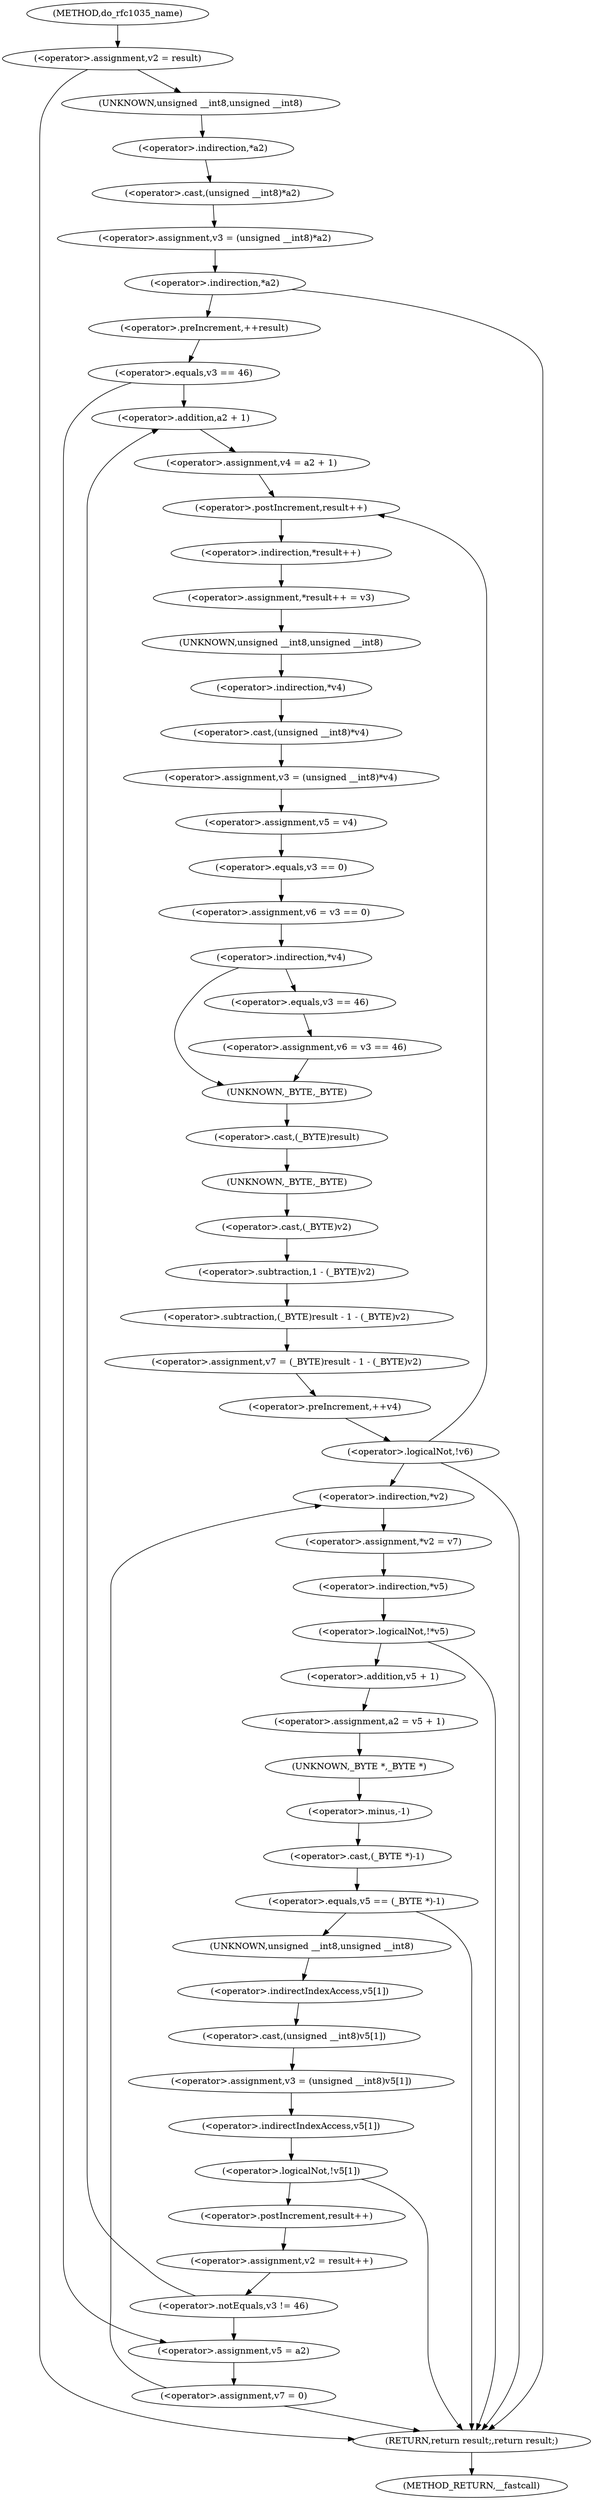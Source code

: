 digraph do_rfc1035_name {  
"1000117" [label = "(<operator>.assignment,v2 = result)" ]
"1000123" [label = "(<operator>.assignment,v3 = (unsigned __int8)*a2)" ]
"1000125" [label = "(<operator>.cast,(unsigned __int8)*a2)" ]
"1000126" [label = "(UNKNOWN,unsigned __int8,unsigned __int8)" ]
"1000127" [label = "(<operator>.indirection,*a2)" ]
"1000130" [label = "(<operator>.indirection,*a2)" ]
"1000133" [label = "(<operator>.preIncrement,++result)" ]
"1000136" [label = "(<operator>.equals,v3 == 46)" ]
"1000141" [label = "(<operator>.assignment,v4 = a2 + 1)" ]
"1000143" [label = "(<operator>.addition,a2 + 1)" ]
"1000148" [label = "(<operator>.assignment,*result++ = v3)" ]
"1000149" [label = "(<operator>.indirection,*result++)" ]
"1000150" [label = "(<operator>.postIncrement,result++)" ]
"1000153" [label = "(<operator>.assignment,v3 = (unsigned __int8)*v4)" ]
"1000155" [label = "(<operator>.cast,(unsigned __int8)*v4)" ]
"1000156" [label = "(UNKNOWN,unsigned __int8,unsigned __int8)" ]
"1000157" [label = "(<operator>.indirection,*v4)" ]
"1000159" [label = "(<operator>.assignment,v5 = v4)" ]
"1000162" [label = "(<operator>.assignment,v6 = v3 == 0)" ]
"1000164" [label = "(<operator>.equals,v3 == 0)" ]
"1000168" [label = "(<operator>.indirection,*v4)" ]
"1000170" [label = "(<operator>.assignment,v6 = v3 == 46)" ]
"1000172" [label = "(<operator>.equals,v3 == 46)" ]
"1000175" [label = "(<operator>.assignment,v7 = (_BYTE)result - 1 - (_BYTE)v2)" ]
"1000177" [label = "(<operator>.subtraction,(_BYTE)result - 1 - (_BYTE)v2)" ]
"1000178" [label = "(<operator>.cast,(_BYTE)result)" ]
"1000179" [label = "(UNKNOWN,_BYTE,_BYTE)" ]
"1000181" [label = "(<operator>.subtraction,1 - (_BYTE)v2)" ]
"1000183" [label = "(<operator>.cast,(_BYTE)v2)" ]
"1000184" [label = "(UNKNOWN,_BYTE,_BYTE)" ]
"1000186" [label = "(<operator>.preIncrement,++v4)" ]
"1000188" [label = "(<operator>.logicalNot,!v6)" ]
"1000193" [label = "(<operator>.assignment,*v2 = v7)" ]
"1000194" [label = "(<operator>.indirection,*v2)" ]
"1000198" [label = "(<operator>.logicalNot,!*v5)" ]
"1000199" [label = "(<operator>.indirection,*v5)" ]
"1000202" [label = "(<operator>.assignment,a2 = v5 + 1)" ]
"1000204" [label = "(<operator>.addition,v5 + 1)" ]
"1000208" [label = "(<operator>.equals,v5 == (_BYTE *)-1)" ]
"1000210" [label = "(<operator>.cast,(_BYTE *)-1)" ]
"1000211" [label = "(UNKNOWN,_BYTE *,_BYTE *)" ]
"1000212" [label = "(<operator>.minus,-1)" ]
"1000215" [label = "(<operator>.assignment,v3 = (unsigned __int8)v5[1])" ]
"1000217" [label = "(<operator>.cast,(unsigned __int8)v5[1])" ]
"1000218" [label = "(UNKNOWN,unsigned __int8,unsigned __int8)" ]
"1000219" [label = "(<operator>.indirectIndexAccess,v5[1])" ]
"1000223" [label = "(<operator>.logicalNot,!v5[1])" ]
"1000224" [label = "(<operator>.indirectIndexAccess,v5[1])" ]
"1000228" [label = "(<operator>.assignment,v2 = result++)" ]
"1000230" [label = "(<operator>.postIncrement,result++)" ]
"1000233" [label = "(<operator>.notEquals,v3 != 46)" ]
"1000238" [label = "(<operator>.assignment,v5 = a2)" ]
"1000241" [label = "(<operator>.assignment,v7 = 0)" ]
"1000244" [label = "(RETURN,return result;,return result;)" ]
"1000107" [label = "(METHOD,do_rfc1035_name)" ]
"1000246" [label = "(METHOD_RETURN,__fastcall)" ]
  "1000117" -> "1000126" 
  "1000117" -> "1000244" 
  "1000123" -> "1000130" 
  "1000125" -> "1000123" 
  "1000126" -> "1000127" 
  "1000127" -> "1000125" 
  "1000130" -> "1000133" 
  "1000130" -> "1000244" 
  "1000133" -> "1000136" 
  "1000136" -> "1000238" 
  "1000136" -> "1000143" 
  "1000141" -> "1000150" 
  "1000143" -> "1000141" 
  "1000148" -> "1000156" 
  "1000149" -> "1000148" 
  "1000150" -> "1000149" 
  "1000153" -> "1000159" 
  "1000155" -> "1000153" 
  "1000156" -> "1000157" 
  "1000157" -> "1000155" 
  "1000159" -> "1000164" 
  "1000162" -> "1000168" 
  "1000164" -> "1000162" 
  "1000168" -> "1000172" 
  "1000168" -> "1000179" 
  "1000170" -> "1000179" 
  "1000172" -> "1000170" 
  "1000175" -> "1000186" 
  "1000177" -> "1000175" 
  "1000178" -> "1000184" 
  "1000179" -> "1000178" 
  "1000181" -> "1000177" 
  "1000183" -> "1000181" 
  "1000184" -> "1000183" 
  "1000186" -> "1000188" 
  "1000188" -> "1000150" 
  "1000188" -> "1000194" 
  "1000188" -> "1000244" 
  "1000193" -> "1000199" 
  "1000194" -> "1000193" 
  "1000198" -> "1000244" 
  "1000198" -> "1000204" 
  "1000199" -> "1000198" 
  "1000202" -> "1000211" 
  "1000204" -> "1000202" 
  "1000208" -> "1000244" 
  "1000208" -> "1000218" 
  "1000210" -> "1000208" 
  "1000211" -> "1000212" 
  "1000212" -> "1000210" 
  "1000215" -> "1000224" 
  "1000217" -> "1000215" 
  "1000218" -> "1000219" 
  "1000219" -> "1000217" 
  "1000223" -> "1000244" 
  "1000223" -> "1000230" 
  "1000224" -> "1000223" 
  "1000228" -> "1000233" 
  "1000230" -> "1000228" 
  "1000233" -> "1000143" 
  "1000233" -> "1000238" 
  "1000238" -> "1000241" 
  "1000241" -> "1000194" 
  "1000241" -> "1000244" 
  "1000244" -> "1000246" 
  "1000107" -> "1000117" 
}

